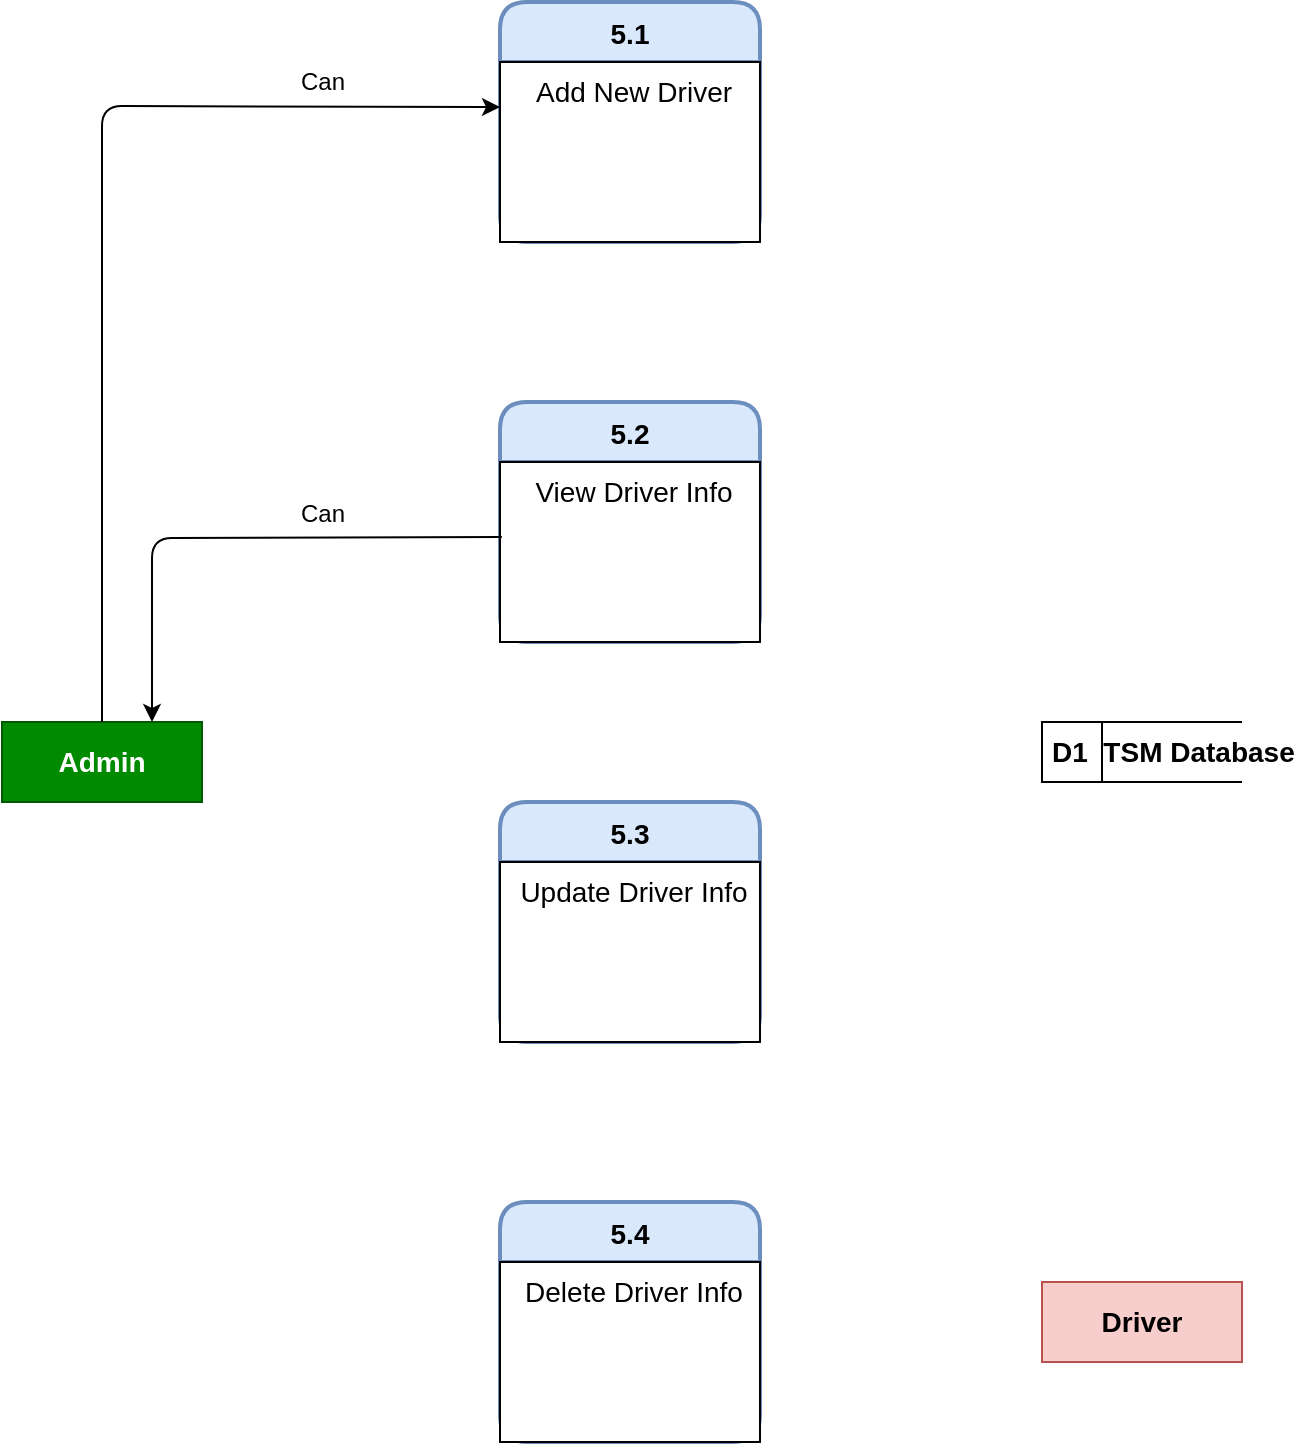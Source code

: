 <mxfile version="15.3.4" type="github">
  <diagram id="m1V7zA7mebeq46YNh9Ek" name="Page-1">
    <mxGraphModel dx="1219" dy="672" grid="1" gridSize="10" guides="1" tooltips="1" connect="1" arrows="1" fold="1" page="1" pageScale="1" pageWidth="827" pageHeight="1169" math="0" shadow="0">
      <root>
        <mxCell id="0" />
        <mxCell id="1" parent="0" />
        <mxCell id="PxbL5v5Bzp1MklqN0sMN-2" value="5.2" style="swimlane;childLayout=stackLayout;horizontal=1;startSize=30;horizontalStack=0;rounded=1;fontSize=14;fontStyle=1;strokeWidth=2;resizeParent=0;resizeLast=1;shadow=0;dashed=0;align=center;hachureGap=4;pointerEvents=0;fillColor=#dae8fc;strokeColor=#6c8ebf;" vertex="1" parent="1">
          <mxGeometry x="349" y="280" width="130" height="120" as="geometry" />
        </mxCell>
        <mxCell id="PxbL5v5Bzp1MklqN0sMN-3" value="View Driver Info" style="align=center;spacingLeft=4;fontSize=14;verticalAlign=top;resizable=0;rotatable=0;part=1;" vertex="1" parent="PxbL5v5Bzp1MklqN0sMN-2">
          <mxGeometry y="30" width="130" height="90" as="geometry" />
        </mxCell>
        <mxCell id="PxbL5v5Bzp1MklqN0sMN-4" value="" style="align=center;spacingLeft=4;fontSize=14;verticalAlign=top;resizable=0;rotatable=0;part=1;" vertex="1" parent="PxbL5v5Bzp1MklqN0sMN-2">
          <mxGeometry y="120" width="130" as="geometry" />
        </mxCell>
        <mxCell id="PxbL5v5Bzp1MklqN0sMN-5" value="" style="align=center;spacingLeft=4;fontSize=14;verticalAlign=top;resizable=0;rotatable=0;part=1;" vertex="1" parent="PxbL5v5Bzp1MklqN0sMN-2">
          <mxGeometry y="120" width="130" as="geometry" />
        </mxCell>
        <mxCell id="PxbL5v5Bzp1MklqN0sMN-6" value="5.3" style="swimlane;childLayout=stackLayout;horizontal=1;startSize=30;horizontalStack=0;rounded=1;fontSize=14;fontStyle=1;strokeWidth=2;resizeParent=0;resizeLast=1;shadow=0;dashed=0;align=center;hachureGap=4;pointerEvents=0;fillColor=#dae8fc;strokeColor=#6c8ebf;" vertex="1" parent="1">
          <mxGeometry x="349" y="480" width="130" height="120" as="geometry" />
        </mxCell>
        <mxCell id="PxbL5v5Bzp1MklqN0sMN-7" value="Update Driver Info" style="align=center;spacingLeft=4;fontSize=14;verticalAlign=top;resizable=0;rotatable=0;part=1;" vertex="1" parent="PxbL5v5Bzp1MklqN0sMN-6">
          <mxGeometry y="30" width="130" height="90" as="geometry" />
        </mxCell>
        <mxCell id="PxbL5v5Bzp1MklqN0sMN-8" value="" style="align=center;spacingLeft=4;fontSize=14;verticalAlign=top;resizable=0;rotatable=0;part=1;" vertex="1" parent="PxbL5v5Bzp1MklqN0sMN-6">
          <mxGeometry y="120" width="130" as="geometry" />
        </mxCell>
        <mxCell id="PxbL5v5Bzp1MklqN0sMN-9" value="" style="align=center;spacingLeft=4;fontSize=14;verticalAlign=top;resizable=0;rotatable=0;part=1;" vertex="1" parent="PxbL5v5Bzp1MklqN0sMN-6">
          <mxGeometry y="120" width="130" as="geometry" />
        </mxCell>
        <mxCell id="PxbL5v5Bzp1MklqN0sMN-10" value="5.4" style="swimlane;childLayout=stackLayout;horizontal=1;startSize=30;horizontalStack=0;rounded=1;fontSize=14;fontStyle=1;strokeWidth=2;resizeParent=0;resizeLast=1;shadow=0;dashed=0;align=center;hachureGap=4;pointerEvents=0;fillColor=#dae8fc;strokeColor=#6c8ebf;" vertex="1" parent="1">
          <mxGeometry x="349" y="680" width="130" height="120" as="geometry" />
        </mxCell>
        <mxCell id="PxbL5v5Bzp1MklqN0sMN-11" value="Delete Driver Info" style="align=center;spacingLeft=4;fontSize=14;verticalAlign=top;resizable=0;rotatable=0;part=1;" vertex="1" parent="PxbL5v5Bzp1MklqN0sMN-10">
          <mxGeometry y="30" width="130" height="90" as="geometry" />
        </mxCell>
        <mxCell id="PxbL5v5Bzp1MklqN0sMN-12" value="" style="align=center;spacingLeft=4;fontSize=14;verticalAlign=top;resizable=0;rotatable=0;part=1;" vertex="1" parent="PxbL5v5Bzp1MklqN0sMN-10">
          <mxGeometry y="120" width="130" as="geometry" />
        </mxCell>
        <mxCell id="PxbL5v5Bzp1MklqN0sMN-13" value="" style="align=center;spacingLeft=4;fontSize=14;verticalAlign=top;resizable=0;rotatable=0;part=1;" vertex="1" parent="PxbL5v5Bzp1MklqN0sMN-10">
          <mxGeometry y="120" width="130" as="geometry" />
        </mxCell>
        <mxCell id="PxbL5v5Bzp1MklqN0sMN-18" value="&lt;b&gt;D1&amp;nbsp; TSM Database&lt;/b&gt;" style="html=1;dashed=0;whitespace=wrap;shape=mxgraph.dfd.dataStoreID;align=left;spacingLeft=3;points=[[0,0],[0.5,0],[1,0],[0,0.5],[1,0.5],[0,1],[0.5,1],[1,1]];hachureGap=4;pointerEvents=0;fontSize=14;" vertex="1" parent="1">
          <mxGeometry x="620" y="440" width="100" height="30" as="geometry" />
        </mxCell>
        <mxCell id="PxbL5v5Bzp1MklqN0sMN-21" value="&lt;b&gt;Driver&lt;/b&gt;" style="whiteSpace=wrap;html=1;align=center;hachureGap=4;pointerEvents=0;fontSize=14;fillColor=#f8cecc;strokeColor=#b85450;" vertex="1" parent="1">
          <mxGeometry x="620" y="720" width="100" height="40" as="geometry" />
        </mxCell>
        <mxCell id="PxbL5v5Bzp1MklqN0sMN-22" value="5.1" style="swimlane;childLayout=stackLayout;horizontal=1;startSize=30;horizontalStack=0;rounded=1;fontSize=14;fontStyle=1;strokeWidth=2;resizeParent=0;resizeLast=1;shadow=0;dashed=0;align=center;hachureGap=4;pointerEvents=0;fillColor=#dae8fc;strokeColor=#6c8ebf;" vertex="1" parent="1">
          <mxGeometry x="349" y="80" width="130" height="120" as="geometry" />
        </mxCell>
        <mxCell id="PxbL5v5Bzp1MklqN0sMN-23" value="Add New Driver" style="align=center;spacingLeft=4;fontSize=14;verticalAlign=top;resizable=0;rotatable=0;part=1;" vertex="1" parent="PxbL5v5Bzp1MklqN0sMN-22">
          <mxGeometry y="30" width="130" height="90" as="geometry" />
        </mxCell>
        <mxCell id="PxbL5v5Bzp1MklqN0sMN-24" value="" style="align=center;spacingLeft=4;fontSize=14;verticalAlign=top;resizable=0;rotatable=0;part=1;" vertex="1" parent="PxbL5v5Bzp1MklqN0sMN-22">
          <mxGeometry y="120" width="130" as="geometry" />
        </mxCell>
        <mxCell id="PxbL5v5Bzp1MklqN0sMN-25" value="" style="align=center;spacingLeft=4;fontSize=14;verticalAlign=top;resizable=0;rotatable=0;part=1;" vertex="1" parent="PxbL5v5Bzp1MklqN0sMN-22">
          <mxGeometry y="120" width="130" as="geometry" />
        </mxCell>
        <mxCell id="PxbL5v5Bzp1MklqN0sMN-19" value="&lt;b&gt;Admin&lt;/b&gt;" style="whiteSpace=wrap;html=1;align=center;hachureGap=4;pointerEvents=0;fontSize=14;fillColor=#008a00;strokeColor=#005700;fontColor=#ffffff;" vertex="1" parent="1">
          <mxGeometry x="100" y="440" width="100" height="40" as="geometry" />
        </mxCell>
        <mxCell id="PxbL5v5Bzp1MklqN0sMN-55" value="" style="endArrow=classic;html=1;sourcePerimeterSpacing=8;targetPerimeterSpacing=8;exitX=0.5;exitY=0;exitDx=0;exitDy=0;entryX=0;entryY=0.25;entryDx=0;entryDy=0;" edge="1" parent="1" source="PxbL5v5Bzp1MklqN0sMN-19" target="PxbL5v5Bzp1MklqN0sMN-23">
          <mxGeometry width="50" height="50" relative="1" as="geometry">
            <mxPoint x="400" y="280" as="sourcePoint" />
            <mxPoint x="450" y="230" as="targetPoint" />
            <Array as="points">
              <mxPoint x="150" y="132" />
            </Array>
          </mxGeometry>
        </mxCell>
        <mxCell id="PxbL5v5Bzp1MklqN0sMN-56" value="Can" style="text;html=1;align=center;verticalAlign=middle;resizable=0;points=[];autosize=1;strokeColor=none;fillColor=none;" vertex="1" parent="1">
          <mxGeometry x="240" y="110" width="40" height="20" as="geometry" />
        </mxCell>
        <mxCell id="PxbL5v5Bzp1MklqN0sMN-57" value="" style="endArrow=classic;html=1;sourcePerimeterSpacing=8;targetPerimeterSpacing=8;entryX=0.75;entryY=0;entryDx=0;entryDy=0;exitX=0.007;exitY=0.417;exitDx=0;exitDy=0;exitPerimeter=0;" edge="1" parent="1" source="PxbL5v5Bzp1MklqN0sMN-3" target="PxbL5v5Bzp1MklqN0sMN-19">
          <mxGeometry width="50" height="50" relative="1" as="geometry">
            <mxPoint x="340" y="360" as="sourcePoint" />
            <mxPoint x="450" y="230" as="targetPoint" />
            <Array as="points">
              <mxPoint x="175" y="348" />
            </Array>
          </mxGeometry>
        </mxCell>
        <mxCell id="PxbL5v5Bzp1MklqN0sMN-58" value="Can" style="text;html=1;align=center;verticalAlign=middle;resizable=0;points=[];autosize=1;strokeColor=none;fillColor=none;" vertex="1" parent="1">
          <mxGeometry x="240" y="326" width="40" height="20" as="geometry" />
        </mxCell>
      </root>
    </mxGraphModel>
  </diagram>
</mxfile>
